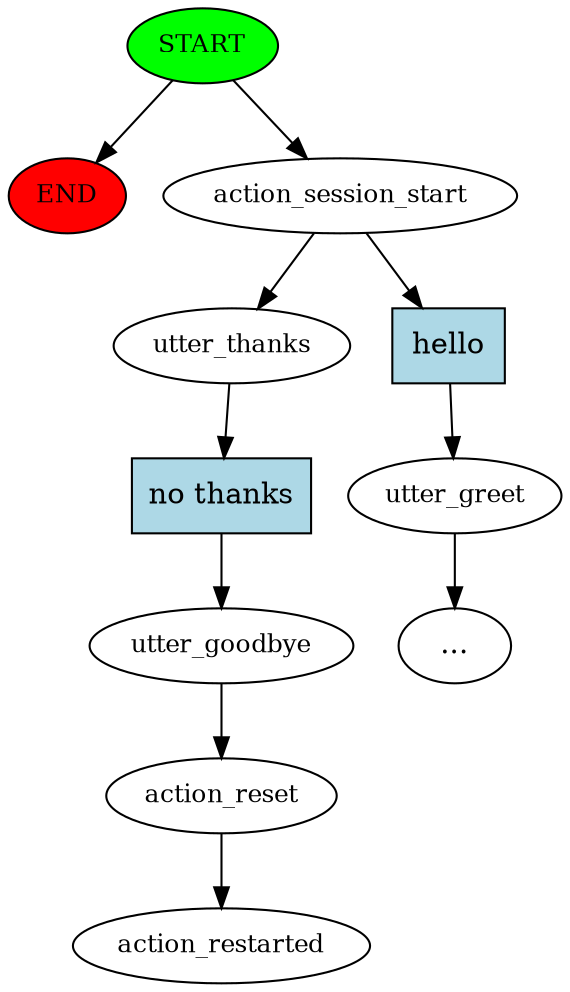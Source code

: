 digraph  {
0 [class="start active", fillcolor=green, fontsize=12, label=START, style=filled];
"-1" [class=end, fillcolor=red, fontsize=12, label=END, style=filled];
1 [class=active, fontsize=12, label=action_session_start];
2 [class="", fontsize=12, label=utter_greet];
"-3" [class=ellipsis, label="..."];
4 [class=active, fontsize=12, label=utter_thanks];
5 [class=active, fontsize=12, label=utter_goodbye];
6 [class=active, fontsize=12, label=action_reset];
7 [class="dashed active", fontsize=12, label=action_restarted];
8 [class=intent, fillcolor=lightblue, label=hello, shape=rect, style=filled];
9 [class="intent active", fillcolor=lightblue, label="no thanks", shape=rect, style=filled];
0 -> "-1"  [class="", key=NONE, label=""];
0 -> 1  [class=active, key=NONE, label=""];
1 -> 4  [class=active, key=NONE, label=""];
1 -> 8  [class="", key=0];
2 -> "-3"  [class="", key=NONE, label=""];
4 -> 9  [class=active, key=0];
5 -> 6  [class=active, key=NONE, label=""];
6 -> 7  [class=active, key=NONE, label=""];
8 -> 2  [class="", key=0];
9 -> 5  [class=active, key=0];
}
